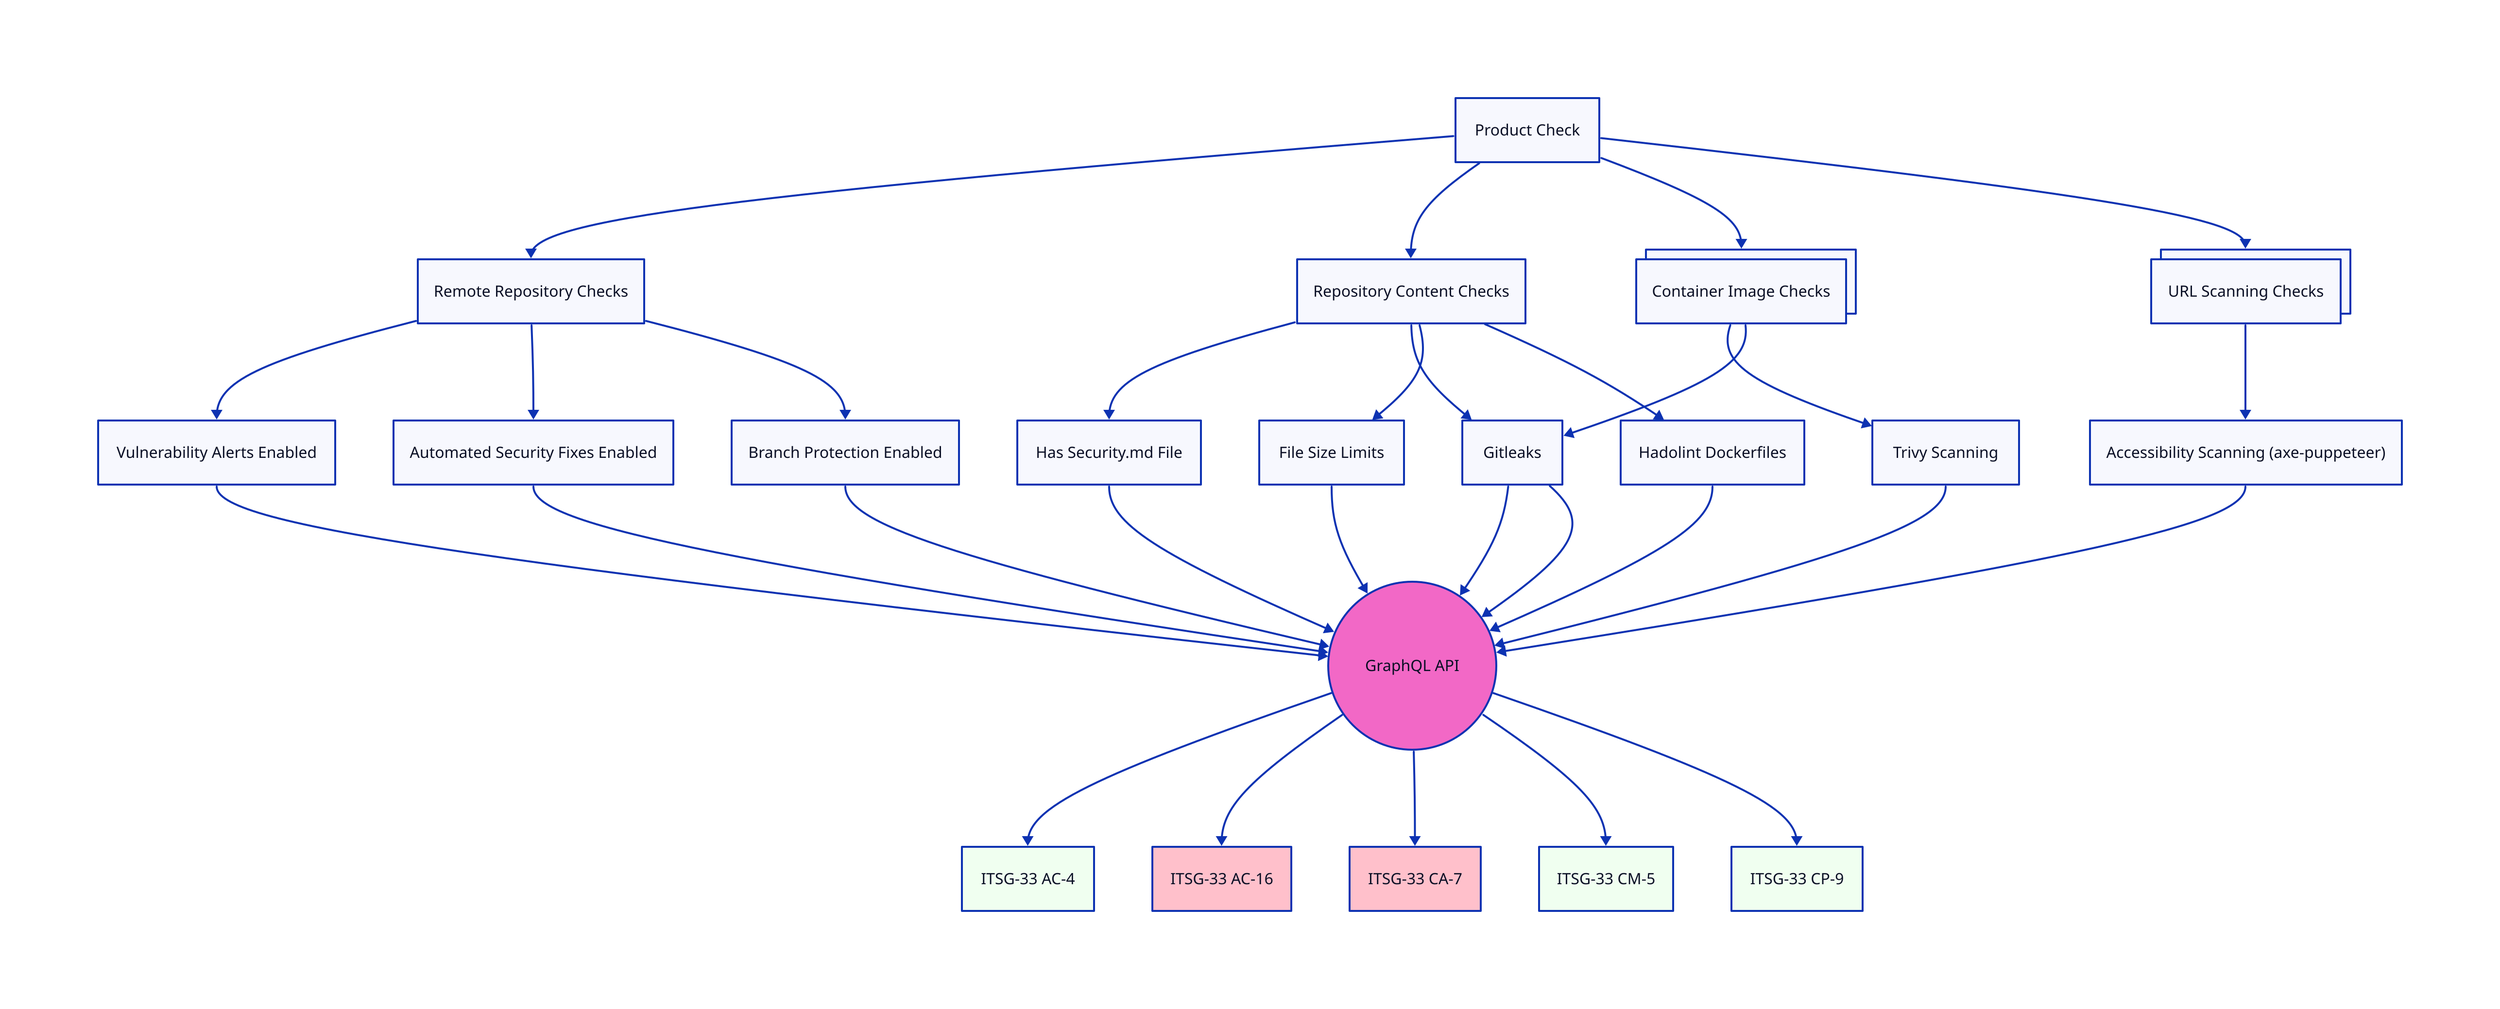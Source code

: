 Product Check

# ArangoDB: {
#     shape: cylinder
# }

GraphQL API: {
    shape: circle
    style.fill: "#f268c6"
}

Remote Repository Checks
Repository Content Checks
Container Image Checks: {
    style.multiple: true
}
URL Scanning Checks: {
    style.multiple: true
}

Vulnerability Alerts Enabled -> GraphQL API
Automated Security Fixes Enabled -> GraphQL API
Branch Protection Enabled -> GraphQL API

Has Security\.md File -> GraphQL API
Gitleaks -> GraphQL API
File Size Limits -> GraphQL API
Hadolint Dockerfiles -> GraphQL API

Trivy Scanning -> GraphQL API
Gitleaks -> GraphQL API

Accessibility Scanning (axe-puppeteer) -> GraphQL API

Product Check -> Remote Repository Checks
Product Check -> Repository Content Checks
Product Check -> Container Image Checks
Product Check -> URL Scanning Checks

Remote Repository Checks -> Vulnerability Alerts Enabled
Remote Repository Checks -> Automated Security Fixes Enabled
Remote Repository Checks -> Branch Protection Enabled

Repository Content Checks -> Has Security\.md File
Repository Content Checks -> Gitleaks
Repository Content Checks -> File Size Limits
Repository Content Checks -> Hadolint Dockerfiles

Container Image Checks -> Trivy Scanning
Container Image Checks -> Gitleaks

URL Scanning Checks -> Accessibility Scanning (axe-puppeteer)

ITSG-33 AC-4: { style.fill: honeydew }
ITSG-33 AC-16: { style.fill: pink }
ITSG-33 CA-7: { style.fill: pink }
ITSG-33 CM-5: { style.fill: honeydew }
ITSG-33 CP-9: { style.fill: honeydew }

GraphQL API -> ITSG-33 AC-4
GraphQL API -> ITSG-33 AC-16
GraphQL API -> ITSG-33 CA-7
GraphQL API -> ITSG-33 CM-5
GraphQL API -> ITSG-33 CP-9

# GraphQL API -> ArangoDB: writes
# GraphQL API <- ArangoDB: reads